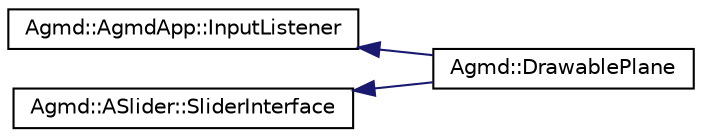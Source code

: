 digraph "Graphical Class Hierarchy"
{
  edge [fontname="Helvetica",fontsize="10",labelfontname="Helvetica",labelfontsize="10"];
  node [fontname="Helvetica",fontsize="10",shape=record];
  rankdir="LR";
  Node1 [label="Agmd::AgmdApp::InputListener",height=0.2,width=0.4,color="black", fillcolor="white", style="filled",URL="$class_agmd_1_1_agmd_app_1_1_input_listener.html"];
  Node1 -> Node2 [dir="back",color="midnightblue",fontsize="10",style="solid",fontname="Helvetica"];
  Node2 [label="Agmd::DrawablePlane",height=0.2,width=0.4,color="black", fillcolor="white", style="filled",URL="$class_agmd_1_1_drawable_plane.html"];
  Node3 [label="Agmd::ASlider::SliderInterface",height=0.2,width=0.4,color="black", fillcolor="white", style="filled",URL="$class_agmd_1_1_a_slider_1_1_slider_interface.html"];
  Node3 -> Node2 [dir="back",color="midnightblue",fontsize="10",style="solid",fontname="Helvetica"];
}
